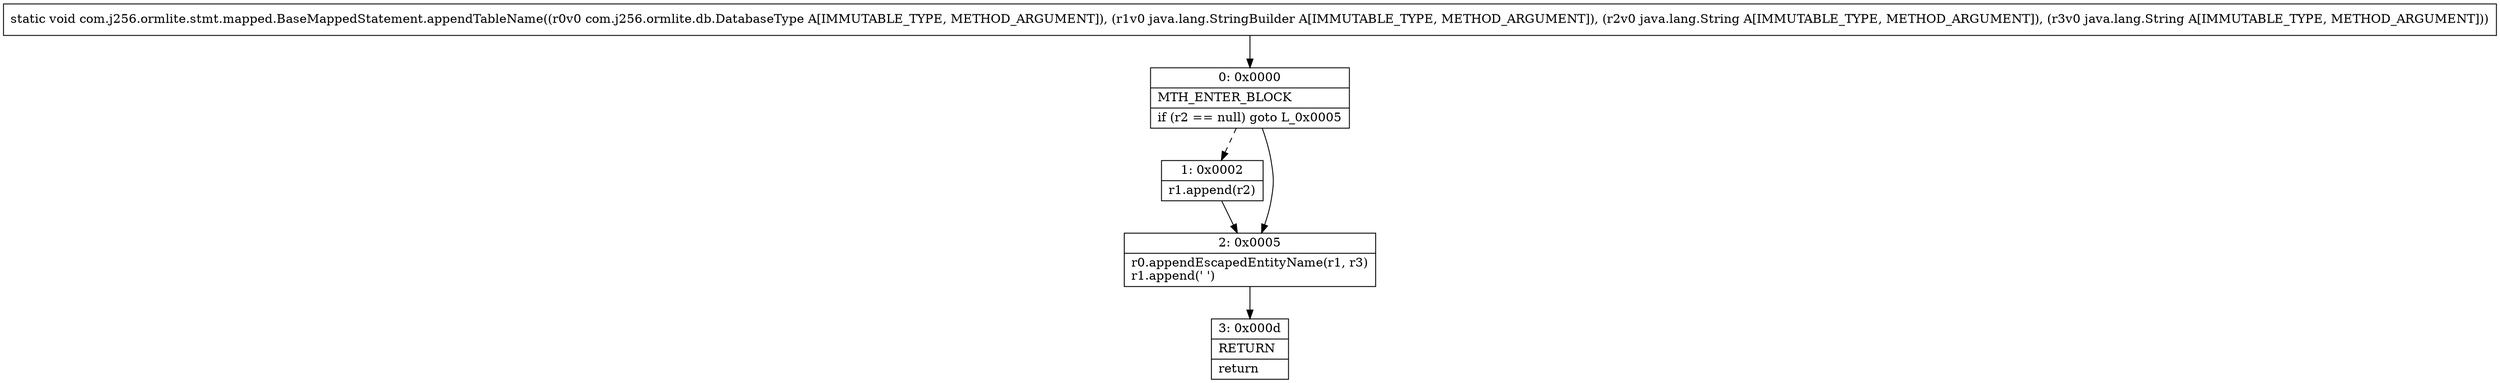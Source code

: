 digraph "CFG forcom.j256.ormlite.stmt.mapped.BaseMappedStatement.appendTableName(Lcom\/j256\/ormlite\/db\/DatabaseType;Ljava\/lang\/StringBuilder;Ljava\/lang\/String;Ljava\/lang\/String;)V" {
Node_0 [shape=record,label="{0\:\ 0x0000|MTH_ENTER_BLOCK\l|if (r2 == null) goto L_0x0005\l}"];
Node_1 [shape=record,label="{1\:\ 0x0002|r1.append(r2)\l}"];
Node_2 [shape=record,label="{2\:\ 0x0005|r0.appendEscapedEntityName(r1, r3)\lr1.append(' ')\l}"];
Node_3 [shape=record,label="{3\:\ 0x000d|RETURN\l|return\l}"];
MethodNode[shape=record,label="{static void com.j256.ormlite.stmt.mapped.BaseMappedStatement.appendTableName((r0v0 com.j256.ormlite.db.DatabaseType A[IMMUTABLE_TYPE, METHOD_ARGUMENT]), (r1v0 java.lang.StringBuilder A[IMMUTABLE_TYPE, METHOD_ARGUMENT]), (r2v0 java.lang.String A[IMMUTABLE_TYPE, METHOD_ARGUMENT]), (r3v0 java.lang.String A[IMMUTABLE_TYPE, METHOD_ARGUMENT])) }"];
MethodNode -> Node_0;
Node_0 -> Node_1[style=dashed];
Node_0 -> Node_2;
Node_1 -> Node_2;
Node_2 -> Node_3;
}

